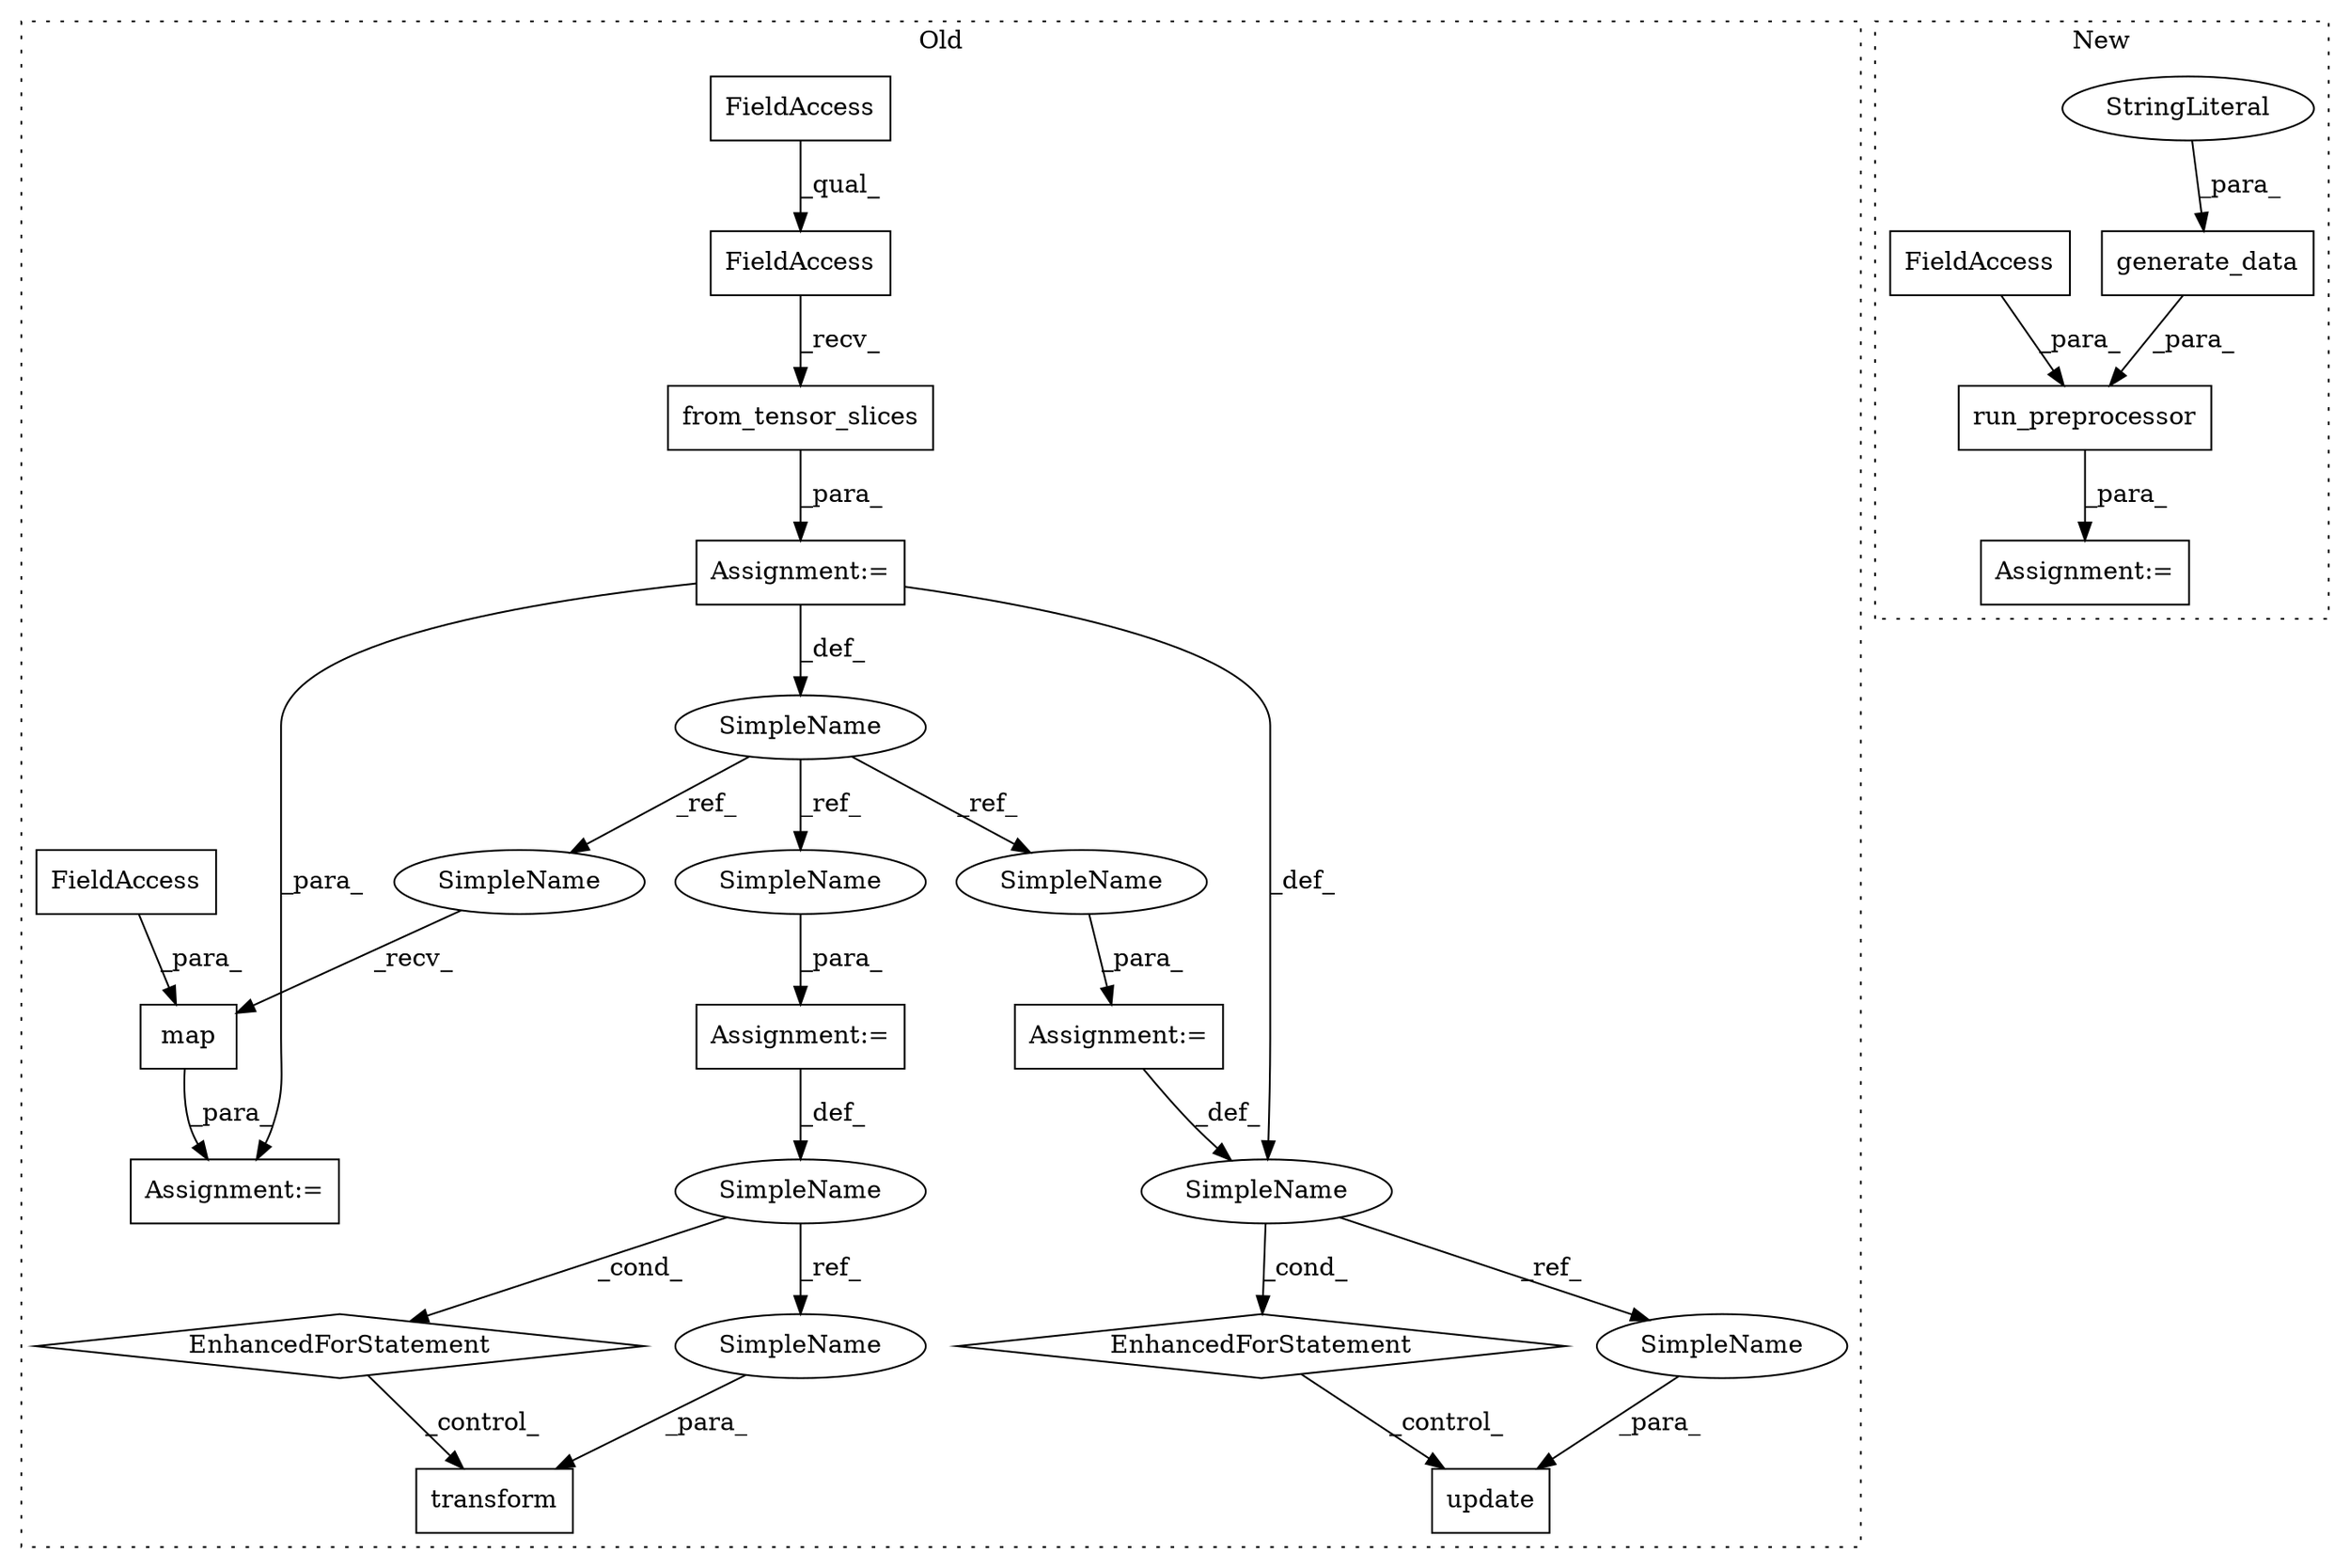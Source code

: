 digraph G {
subgraph cluster0 {
1 [label="transform" a="32" s="1236,1247" l="10,1" shape="box"];
3 [label="EnhancedForStatement" a="70" s="1148,1216" l="53,2" shape="diamond"];
4 [label="SimpleName" a="42" s="1205" l="1" shape="ellipse"];
9 [label="Assignment:=" a="7" s="749" l="1" shape="box"];
10 [label="EnhancedForStatement" a="70" s="859,927" l="53,2" shape="diamond"];
11 [label="from_tensor_slices" a="32" s="774,800" l="19,1" shape="box"];
12 [label="FieldAccess" a="22" s="750" l="23" shape="box"];
13 [label="FieldAccess" a="22" s="750" l="15" shape="box"];
14 [label="Assignment:=" a="7" s="1148,1216" l="53,2" shape="box"];
15 [label="Assignment:=" a="7" s="859,927" l="53,2" shape="box"];
16 [label="update" a="32" s="947,955" l="7,1" shape="box"];
17 [label="SimpleName" a="42" s="742" l="7" shape="ellipse"];
18 [label="SimpleName" a="42" s="916" l="1" shape="ellipse"];
19 [label="map" a="32" s="1494,1506" l="4,1" shape="box"];
20 [label="FieldAccess" a="22" s="1498" l="8" shape="box"];
21 [label="Assignment:=" a="7" s="1485" l="1" shape="box"];
22 [label="SimpleName" a="42" s="954" l="1" shape="ellipse"];
23 [label="SimpleName" a="42" s="1486" l="7" shape="ellipse"];
24 [label="SimpleName" a="42" s="920" l="7" shape="ellipse"];
25 [label="SimpleName" a="42" s="1209" l="7" shape="ellipse"];
26 [label="SimpleName" a="42" s="1246" l="1" shape="ellipse"];
label = "Old";
style="dotted";
}
subgraph cluster1 {
2 [label="generate_data" a="32" s="1534,1557" l="14,1" shape="box"];
5 [label="StringLiteral" a="45" s="1548" l="9" shape="ellipse"];
6 [label="run_preprocessor" a="32" s="1576,1680" l="17,1" shape="box"];
7 [label="FieldAccess" a="22" s="1662" l="18" shape="box"];
8 [label="Assignment:=" a="7" s="1575" l="1" shape="box"];
label = "New";
style="dotted";
}
2 -> 6 [label="_para_"];
3 -> 1 [label="_control_"];
4 -> 3 [label="_cond_"];
4 -> 26 [label="_ref_"];
5 -> 2 [label="_para_"];
6 -> 8 [label="_para_"];
7 -> 6 [label="_para_"];
9 -> 21 [label="_para_"];
9 -> 17 [label="_def_"];
9 -> 18 [label="_def_"];
10 -> 16 [label="_control_"];
11 -> 9 [label="_para_"];
12 -> 11 [label="_recv_"];
13 -> 12 [label="_qual_"];
14 -> 4 [label="_def_"];
15 -> 18 [label="_def_"];
17 -> 24 [label="_ref_"];
17 -> 25 [label="_ref_"];
17 -> 23 [label="_ref_"];
18 -> 22 [label="_ref_"];
18 -> 10 [label="_cond_"];
19 -> 21 [label="_para_"];
20 -> 19 [label="_para_"];
22 -> 16 [label="_para_"];
23 -> 19 [label="_recv_"];
24 -> 15 [label="_para_"];
25 -> 14 [label="_para_"];
26 -> 1 [label="_para_"];
}
